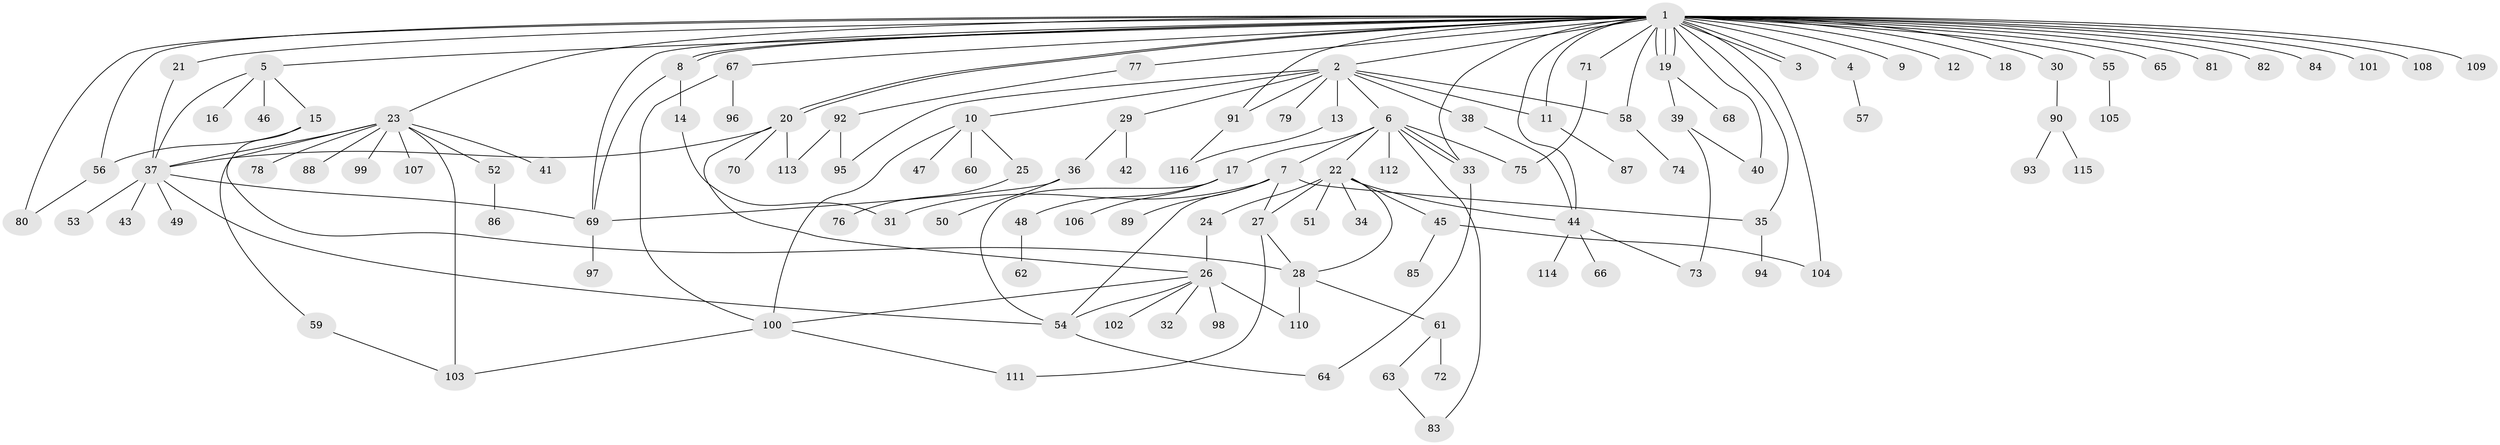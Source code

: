 // Generated by graph-tools (version 1.1) at 2025/35/03/09/25 02:35:26]
// undirected, 116 vertices, 159 edges
graph export_dot {
graph [start="1"]
  node [color=gray90,style=filled];
  1;
  2;
  3;
  4;
  5;
  6;
  7;
  8;
  9;
  10;
  11;
  12;
  13;
  14;
  15;
  16;
  17;
  18;
  19;
  20;
  21;
  22;
  23;
  24;
  25;
  26;
  27;
  28;
  29;
  30;
  31;
  32;
  33;
  34;
  35;
  36;
  37;
  38;
  39;
  40;
  41;
  42;
  43;
  44;
  45;
  46;
  47;
  48;
  49;
  50;
  51;
  52;
  53;
  54;
  55;
  56;
  57;
  58;
  59;
  60;
  61;
  62;
  63;
  64;
  65;
  66;
  67;
  68;
  69;
  70;
  71;
  72;
  73;
  74;
  75;
  76;
  77;
  78;
  79;
  80;
  81;
  82;
  83;
  84;
  85;
  86;
  87;
  88;
  89;
  90;
  91;
  92;
  93;
  94;
  95;
  96;
  97;
  98;
  99;
  100;
  101;
  102;
  103;
  104;
  105;
  106;
  107;
  108;
  109;
  110;
  111;
  112;
  113;
  114;
  115;
  116;
  1 -- 2;
  1 -- 3;
  1 -- 3;
  1 -- 4;
  1 -- 5;
  1 -- 8;
  1 -- 8;
  1 -- 9;
  1 -- 11;
  1 -- 12;
  1 -- 18;
  1 -- 19;
  1 -- 19;
  1 -- 19;
  1 -- 20;
  1 -- 20;
  1 -- 21;
  1 -- 23;
  1 -- 30;
  1 -- 33;
  1 -- 35;
  1 -- 40;
  1 -- 44;
  1 -- 55;
  1 -- 56;
  1 -- 58;
  1 -- 65;
  1 -- 67;
  1 -- 69;
  1 -- 71;
  1 -- 77;
  1 -- 80;
  1 -- 81;
  1 -- 82;
  1 -- 84;
  1 -- 91;
  1 -- 101;
  1 -- 104;
  1 -- 108;
  1 -- 109;
  2 -- 6;
  2 -- 10;
  2 -- 11;
  2 -- 13;
  2 -- 29;
  2 -- 38;
  2 -- 58;
  2 -- 79;
  2 -- 91;
  2 -- 95;
  4 -- 57;
  5 -- 15;
  5 -- 16;
  5 -- 37;
  5 -- 46;
  6 -- 7;
  6 -- 17;
  6 -- 22;
  6 -- 33;
  6 -- 33;
  6 -- 75;
  6 -- 83;
  6 -- 112;
  7 -- 27;
  7 -- 31;
  7 -- 35;
  7 -- 54;
  7 -- 89;
  8 -- 14;
  8 -- 69;
  10 -- 25;
  10 -- 47;
  10 -- 60;
  10 -- 100;
  11 -- 87;
  13 -- 116;
  14 -- 31;
  15 -- 28;
  15 -- 56;
  17 -- 48;
  17 -- 54;
  17 -- 106;
  19 -- 39;
  19 -- 68;
  20 -- 26;
  20 -- 37;
  20 -- 70;
  20 -- 113;
  21 -- 37;
  22 -- 24;
  22 -- 27;
  22 -- 28;
  22 -- 34;
  22 -- 44;
  22 -- 45;
  22 -- 51;
  23 -- 37;
  23 -- 41;
  23 -- 52;
  23 -- 59;
  23 -- 78;
  23 -- 88;
  23 -- 99;
  23 -- 103;
  23 -- 107;
  24 -- 26;
  25 -- 76;
  26 -- 32;
  26 -- 54;
  26 -- 98;
  26 -- 100;
  26 -- 102;
  26 -- 110;
  27 -- 28;
  27 -- 111;
  28 -- 61;
  28 -- 110;
  29 -- 36;
  29 -- 42;
  30 -- 90;
  33 -- 64;
  35 -- 94;
  36 -- 50;
  36 -- 69;
  37 -- 43;
  37 -- 49;
  37 -- 53;
  37 -- 54;
  37 -- 69;
  38 -- 44;
  39 -- 40;
  39 -- 73;
  44 -- 66;
  44 -- 73;
  44 -- 114;
  45 -- 85;
  45 -- 104;
  48 -- 62;
  52 -- 86;
  54 -- 64;
  55 -- 105;
  56 -- 80;
  58 -- 74;
  59 -- 103;
  61 -- 63;
  61 -- 72;
  63 -- 83;
  67 -- 96;
  67 -- 100;
  69 -- 97;
  71 -- 75;
  77 -- 92;
  90 -- 93;
  90 -- 115;
  91 -- 116;
  92 -- 95;
  92 -- 113;
  100 -- 103;
  100 -- 111;
}
